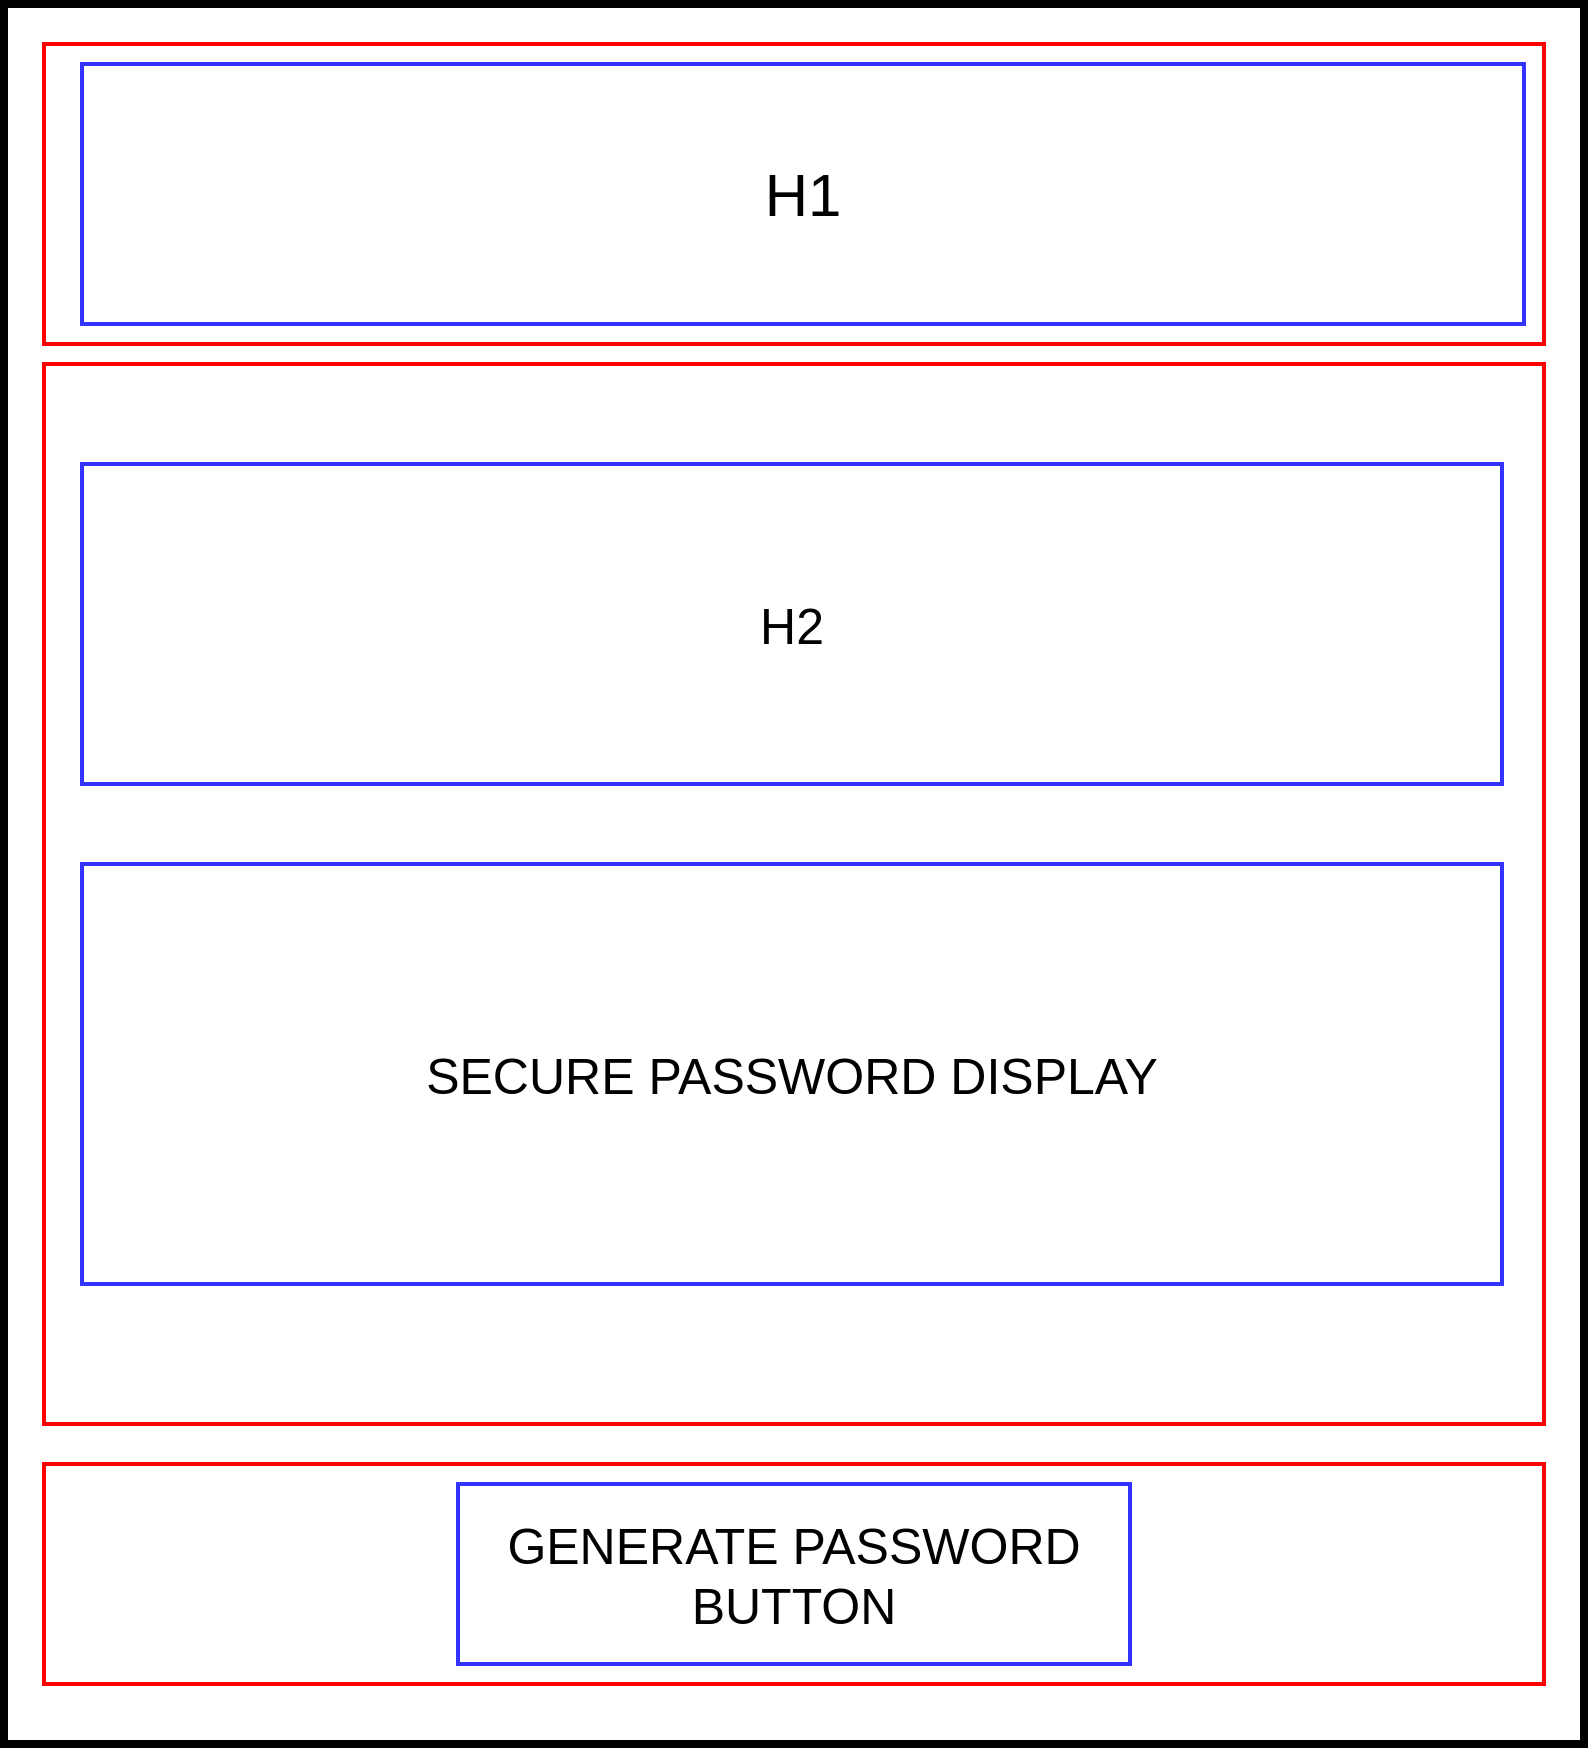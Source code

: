 <mxfile version="16.6.2" type="device"><diagram id="Triwwx2u3qyppM8s61DT" name="Page-1"><mxGraphModel dx="1422" dy="914" grid="1" gridSize="10" guides="1" tooltips="1" connect="1" arrows="1" fold="1" page="1" pageScale="1" pageWidth="827" pageHeight="1169" math="0" shadow="0"><root><mxCell id="0"/><mxCell id="1" parent="0"/><mxCell id="ATcHKMoA5e5x9_ilIAHX-1" value="" style="rounded=0;whiteSpace=wrap;html=1;strokeColor=#000000;strokeWidth=4;" vertex="1" parent="1"><mxGeometry x="20" y="50" width="790" height="870" as="geometry"/></mxCell><mxCell id="ATcHKMoA5e5x9_ilIAHX-4" value="" style="rounded=0;whiteSpace=wrap;html=1;strokeColor=#FF0000;strokeWidth=2;" vertex="1" parent="1"><mxGeometry x="40" y="70" width="750" height="150" as="geometry"/></mxCell><mxCell id="ATcHKMoA5e5x9_ilIAHX-5" value="" style="rounded=0;whiteSpace=wrap;html=1;strokeColor=#FF0000;strokeWidth=2;" vertex="1" parent="1"><mxGeometry x="40" y="230" width="750" height="530" as="geometry"/></mxCell><mxCell id="ATcHKMoA5e5x9_ilIAHX-6" value="" style="rounded=0;whiteSpace=wrap;html=1;strokeColor=#FF0000;strokeWidth=2;" vertex="1" parent="1"><mxGeometry x="40" y="780" width="750" height="110" as="geometry"/></mxCell><mxCell id="ATcHKMoA5e5x9_ilIAHX-9" value="&lt;font style=&quot;font-size: 25px&quot;&gt;H2&lt;/font&gt;" style="rounded=0;whiteSpace=wrap;html=1;strokeColor=#3333FF;strokeWidth=2;" vertex="1" parent="1"><mxGeometry x="59" y="280" width="710" height="160" as="geometry"/></mxCell><mxCell id="ATcHKMoA5e5x9_ilIAHX-10" value="&lt;font style=&quot;font-size: 25px&quot;&gt;SECURE PASSWORD DISPLAY&lt;/font&gt;" style="rounded=0;whiteSpace=wrap;html=1;strokeColor=#3333FF;strokeWidth=2;" vertex="1" parent="1"><mxGeometry x="59" y="480" width="710" height="210" as="geometry"/></mxCell><mxCell id="ATcHKMoA5e5x9_ilIAHX-11" value="&lt;font style=&quot;font-size: 25px&quot;&gt;GENERATE PASSWORD BUTTON&lt;/font&gt;" style="rounded=0;whiteSpace=wrap;html=1;strokeColor=#3333FF;strokeWidth=2;" vertex="1" parent="1"><mxGeometry x="247" y="790" width="336" height="90" as="geometry"/></mxCell><mxCell id="ATcHKMoA5e5x9_ilIAHX-12" value="&lt;font style=&quot;font-size: 30px&quot;&gt;H1&lt;/font&gt;" style="rounded=0;whiteSpace=wrap;html=1;strokeColor=#3333FF;strokeWidth=2;" vertex="1" parent="1"><mxGeometry x="59" y="80" width="721" height="130" as="geometry"/></mxCell></root></mxGraphModel></diagram></mxfile>
